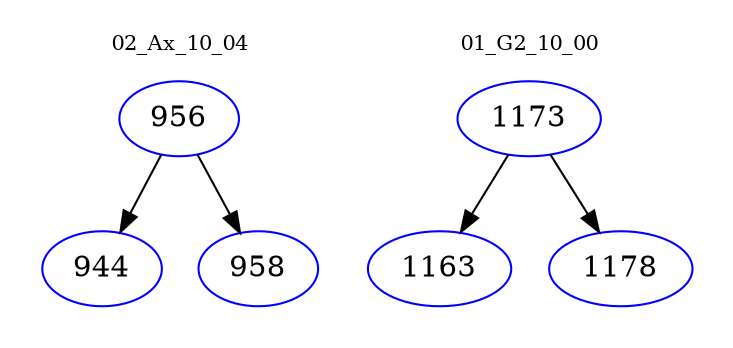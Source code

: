 digraph{
subgraph cluster_0 {
color = white
label = "02_Ax_10_04";
fontsize=10;
T0_956 [label="956", color="blue"]
T0_956 -> T0_944 [color="black"]
T0_944 [label="944", color="blue"]
T0_956 -> T0_958 [color="black"]
T0_958 [label="958", color="blue"]
}
subgraph cluster_1 {
color = white
label = "01_G2_10_00";
fontsize=10;
T1_1173 [label="1173", color="blue"]
T1_1173 -> T1_1163 [color="black"]
T1_1163 [label="1163", color="blue"]
T1_1173 -> T1_1178 [color="black"]
T1_1178 [label="1178", color="blue"]
}
}
